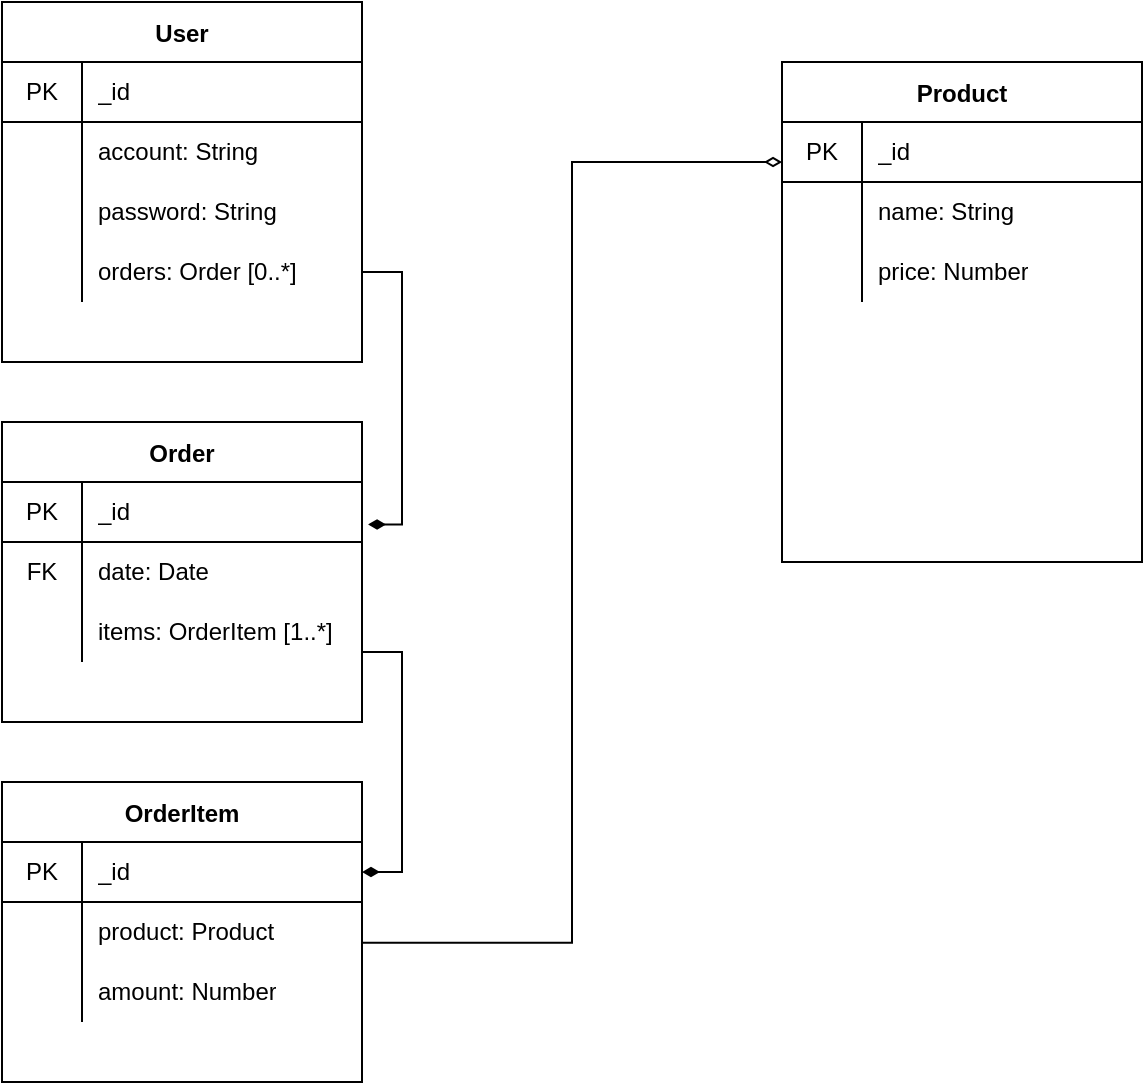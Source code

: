 <mxfile version="14.8.1" type="device"><diagram id="rpHNjIyi04DSOz5RM6VX" name="第1頁"><mxGraphModel dx="981" dy="526" grid="1" gridSize="10" guides="1" tooltips="1" connect="1" arrows="1" fold="1" page="1" pageScale="1" pageWidth="827" pageHeight="1169" math="0" shadow="0"><root><mxCell id="0"/><mxCell id="1" parent="0"/><mxCell id="RudMAukHSEvG2LXFUKVg-15" value="User" style="shape=table;startSize=30;container=1;collapsible=0;childLayout=tableLayout;fixedRows=1;rowLines=0;fontStyle=1;align=center;" vertex="1" parent="1"><mxGeometry x="160" y="270" width="180" height="180" as="geometry"/></mxCell><mxCell id="RudMAukHSEvG2LXFUKVg-16" value="" style="shape=partialRectangle;html=1;whiteSpace=wrap;collapsible=0;dropTarget=0;pointerEvents=0;fillColor=none;top=0;left=0;bottom=1;right=0;points=[[0,0.5],[1,0.5]];portConstraint=eastwest;" vertex="1" parent="RudMAukHSEvG2LXFUKVg-15"><mxGeometry y="30" width="180" height="30" as="geometry"/></mxCell><mxCell id="RudMAukHSEvG2LXFUKVg-17" value="PK" style="shape=partialRectangle;html=1;whiteSpace=wrap;connectable=0;fillColor=none;top=0;left=0;bottom=0;right=0;overflow=hidden;" vertex="1" parent="RudMAukHSEvG2LXFUKVg-16"><mxGeometry width="40" height="30" as="geometry"/></mxCell><mxCell id="RudMAukHSEvG2LXFUKVg-18" value="_id" style="shape=partialRectangle;html=1;whiteSpace=wrap;connectable=0;fillColor=none;top=0;left=0;bottom=0;right=0;align=left;spacingLeft=6;overflow=hidden;" vertex="1" parent="RudMAukHSEvG2LXFUKVg-16"><mxGeometry x="40" width="140" height="30" as="geometry"/></mxCell><mxCell id="RudMAukHSEvG2LXFUKVg-19" value="" style="shape=partialRectangle;html=1;whiteSpace=wrap;collapsible=0;dropTarget=0;pointerEvents=0;fillColor=none;top=0;left=0;bottom=0;right=0;points=[[0,0.5],[1,0.5]];portConstraint=eastwest;" vertex="1" parent="RudMAukHSEvG2LXFUKVg-15"><mxGeometry y="60" width="180" height="30" as="geometry"/></mxCell><mxCell id="RudMAukHSEvG2LXFUKVg-20" value="" style="shape=partialRectangle;html=1;whiteSpace=wrap;connectable=0;fillColor=none;top=0;left=0;bottom=0;right=0;overflow=hidden;" vertex="1" parent="RudMAukHSEvG2LXFUKVg-19"><mxGeometry width="40" height="30" as="geometry"/></mxCell><mxCell id="RudMAukHSEvG2LXFUKVg-21" value="account: String" style="shape=partialRectangle;html=1;whiteSpace=wrap;connectable=0;fillColor=none;top=0;left=0;bottom=0;right=0;align=left;spacingLeft=6;overflow=hidden;" vertex="1" parent="RudMAukHSEvG2LXFUKVg-19"><mxGeometry x="40" width="140" height="30" as="geometry"/></mxCell><mxCell id="RudMAukHSEvG2LXFUKVg-22" value="" style="shape=partialRectangle;html=1;whiteSpace=wrap;collapsible=0;dropTarget=0;pointerEvents=0;fillColor=none;top=0;left=0;bottom=0;right=0;points=[[0,0.5],[1,0.5]];portConstraint=eastwest;" vertex="1" parent="RudMAukHSEvG2LXFUKVg-15"><mxGeometry y="90" width="180" height="30" as="geometry"/></mxCell><mxCell id="RudMAukHSEvG2LXFUKVg-23" value="" style="shape=partialRectangle;html=1;whiteSpace=wrap;connectable=0;fillColor=none;top=0;left=0;bottom=0;right=0;overflow=hidden;" vertex="1" parent="RudMAukHSEvG2LXFUKVg-22"><mxGeometry width="40" height="30" as="geometry"/></mxCell><mxCell id="RudMAukHSEvG2LXFUKVg-24" value="password: String" style="shape=partialRectangle;html=1;whiteSpace=wrap;connectable=0;fillColor=none;top=0;left=0;bottom=0;right=0;align=left;spacingLeft=6;overflow=hidden;" vertex="1" parent="RudMAukHSEvG2LXFUKVg-22"><mxGeometry x="40" width="140" height="30" as="geometry"/></mxCell><mxCell id="RudMAukHSEvG2LXFUKVg-48" style="shape=partialRectangle;html=1;whiteSpace=wrap;collapsible=0;dropTarget=0;pointerEvents=0;fillColor=none;top=0;left=0;bottom=0;right=0;points=[[0,0.5],[1,0.5]];portConstraint=eastwest;" vertex="1" parent="RudMAukHSEvG2LXFUKVg-15"><mxGeometry y="120" width="180" height="30" as="geometry"/></mxCell><mxCell id="RudMAukHSEvG2LXFUKVg-49" style="shape=partialRectangle;html=1;whiteSpace=wrap;connectable=0;fillColor=none;top=0;left=0;bottom=0;right=0;overflow=hidden;" vertex="1" parent="RudMAukHSEvG2LXFUKVg-48"><mxGeometry width="40" height="30" as="geometry"/></mxCell><mxCell id="RudMAukHSEvG2LXFUKVg-50" value="orders: Order [0..*]" style="shape=partialRectangle;html=1;whiteSpace=wrap;connectable=0;fillColor=none;top=0;left=0;bottom=0;right=0;align=left;spacingLeft=6;overflow=hidden;" vertex="1" parent="RudMAukHSEvG2LXFUKVg-48"><mxGeometry x="40" width="140" height="30" as="geometry"/></mxCell><mxCell id="RudMAukHSEvG2LXFUKVg-27" value="Product" style="shape=table;startSize=30;container=1;collapsible=0;childLayout=tableLayout;fixedRows=1;rowLines=0;fontStyle=1;align=center;" vertex="1" parent="1"><mxGeometry x="550" y="300" width="180" height="250" as="geometry"/></mxCell><mxCell id="RudMAukHSEvG2LXFUKVg-28" value="" style="shape=partialRectangle;html=1;whiteSpace=wrap;collapsible=0;dropTarget=0;pointerEvents=0;fillColor=none;top=0;left=0;bottom=1;right=0;points=[[0,0.5],[1,0.5]];portConstraint=eastwest;" vertex="1" parent="RudMAukHSEvG2LXFUKVg-27"><mxGeometry y="30" width="180" height="30" as="geometry"/></mxCell><mxCell id="RudMAukHSEvG2LXFUKVg-29" value="PK" style="shape=partialRectangle;html=1;whiteSpace=wrap;connectable=0;fillColor=none;top=0;left=0;bottom=0;right=0;overflow=hidden;" vertex="1" parent="RudMAukHSEvG2LXFUKVg-28"><mxGeometry width="40" height="30" as="geometry"/></mxCell><mxCell id="RudMAukHSEvG2LXFUKVg-30" value="_id" style="shape=partialRectangle;html=1;whiteSpace=wrap;connectable=0;fillColor=none;top=0;left=0;bottom=0;right=0;align=left;spacingLeft=6;overflow=hidden;" vertex="1" parent="RudMAukHSEvG2LXFUKVg-28"><mxGeometry x="40" width="140" height="30" as="geometry"/></mxCell><mxCell id="RudMAukHSEvG2LXFUKVg-31" value="" style="shape=partialRectangle;html=1;whiteSpace=wrap;collapsible=0;dropTarget=0;pointerEvents=0;fillColor=none;top=0;left=0;bottom=0;right=0;points=[[0,0.5],[1,0.5]];portConstraint=eastwest;" vertex="1" parent="RudMAukHSEvG2LXFUKVg-27"><mxGeometry y="60" width="180" height="30" as="geometry"/></mxCell><mxCell id="RudMAukHSEvG2LXFUKVg-32" value="" style="shape=partialRectangle;html=1;whiteSpace=wrap;connectable=0;fillColor=none;top=0;left=0;bottom=0;right=0;overflow=hidden;" vertex="1" parent="RudMAukHSEvG2LXFUKVg-31"><mxGeometry width="40" height="30" as="geometry"/></mxCell><mxCell id="RudMAukHSEvG2LXFUKVg-33" value="name: String" style="shape=partialRectangle;html=1;whiteSpace=wrap;connectable=0;fillColor=none;top=0;left=0;bottom=0;right=0;align=left;spacingLeft=6;overflow=hidden;" vertex="1" parent="RudMAukHSEvG2LXFUKVg-31"><mxGeometry x="40" width="140" height="30" as="geometry"/></mxCell><mxCell id="RudMAukHSEvG2LXFUKVg-34" value="" style="shape=partialRectangle;html=1;whiteSpace=wrap;collapsible=0;dropTarget=0;pointerEvents=0;fillColor=none;top=0;left=0;bottom=0;right=0;points=[[0,0.5],[1,0.5]];portConstraint=eastwest;" vertex="1" parent="RudMAukHSEvG2LXFUKVg-27"><mxGeometry y="90" width="180" height="30" as="geometry"/></mxCell><mxCell id="RudMAukHSEvG2LXFUKVg-35" value="" style="shape=partialRectangle;html=1;whiteSpace=wrap;connectable=0;fillColor=none;top=0;left=0;bottom=0;right=0;overflow=hidden;" vertex="1" parent="RudMAukHSEvG2LXFUKVg-34"><mxGeometry width="40" height="30" as="geometry"/></mxCell><mxCell id="RudMAukHSEvG2LXFUKVg-36" value="price: Number" style="shape=partialRectangle;html=1;whiteSpace=wrap;connectable=0;fillColor=none;top=0;left=0;bottom=0;right=0;align=left;spacingLeft=6;overflow=hidden;" vertex="1" parent="RudMAukHSEvG2LXFUKVg-34"><mxGeometry x="40" width="140" height="30" as="geometry"/></mxCell><mxCell id="RudMAukHSEvG2LXFUKVg-37" value="Order" style="shape=table;startSize=30;container=1;collapsible=0;childLayout=tableLayout;fixedRows=1;rowLines=0;fontStyle=1;align=center;" vertex="1" parent="1"><mxGeometry x="160" y="480" width="180" height="150" as="geometry"/></mxCell><mxCell id="RudMAukHSEvG2LXFUKVg-38" value="" style="shape=partialRectangle;html=1;whiteSpace=wrap;collapsible=0;dropTarget=0;pointerEvents=0;fillColor=none;top=0;left=0;bottom=1;right=0;points=[[0,0.5],[1,0.5]];portConstraint=eastwest;" vertex="1" parent="RudMAukHSEvG2LXFUKVg-37"><mxGeometry y="30" width="180" height="30" as="geometry"/></mxCell><mxCell id="RudMAukHSEvG2LXFUKVg-39" value="PK" style="shape=partialRectangle;html=1;whiteSpace=wrap;connectable=0;fillColor=none;top=0;left=0;bottom=0;right=0;overflow=hidden;" vertex="1" parent="RudMAukHSEvG2LXFUKVg-38"><mxGeometry width="40" height="30" as="geometry"/></mxCell><mxCell id="RudMAukHSEvG2LXFUKVg-40" value="_id" style="shape=partialRectangle;html=1;whiteSpace=wrap;connectable=0;fillColor=none;top=0;left=0;bottom=0;right=0;align=left;spacingLeft=6;overflow=hidden;" vertex="1" parent="RudMAukHSEvG2LXFUKVg-38"><mxGeometry x="40" width="140" height="30" as="geometry"/></mxCell><mxCell id="RudMAukHSEvG2LXFUKVg-41" value="" style="shape=partialRectangle;html=1;whiteSpace=wrap;collapsible=0;dropTarget=0;pointerEvents=0;fillColor=none;top=0;left=0;bottom=0;right=0;points=[[0,0.5],[1,0.5]];portConstraint=eastwest;" vertex="1" parent="RudMAukHSEvG2LXFUKVg-37"><mxGeometry y="60" width="180" height="30" as="geometry"/></mxCell><mxCell id="RudMAukHSEvG2LXFUKVg-42" value="FK" style="shape=partialRectangle;html=1;whiteSpace=wrap;connectable=0;fillColor=none;top=0;left=0;bottom=0;right=0;overflow=hidden;" vertex="1" parent="RudMAukHSEvG2LXFUKVg-41"><mxGeometry width="40" height="30" as="geometry"/></mxCell><mxCell id="RudMAukHSEvG2LXFUKVg-43" value="date: Date" style="shape=partialRectangle;html=1;whiteSpace=wrap;connectable=0;fillColor=none;top=0;left=0;bottom=0;right=0;align=left;spacingLeft=6;overflow=hidden;" vertex="1" parent="RudMAukHSEvG2LXFUKVg-41"><mxGeometry x="40" width="140" height="30" as="geometry"/></mxCell><mxCell id="RudMAukHSEvG2LXFUKVg-44" value="" style="shape=partialRectangle;html=1;whiteSpace=wrap;collapsible=0;dropTarget=0;pointerEvents=0;fillColor=none;top=0;left=0;bottom=0;right=0;points=[[0,0.5],[1,0.5]];portConstraint=eastwest;" vertex="1" parent="RudMAukHSEvG2LXFUKVg-37"><mxGeometry y="90" width="180" height="30" as="geometry"/></mxCell><mxCell id="RudMAukHSEvG2LXFUKVg-45" value="" style="shape=partialRectangle;html=1;whiteSpace=wrap;connectable=0;fillColor=none;top=0;left=0;bottom=0;right=0;overflow=hidden;" vertex="1" parent="RudMAukHSEvG2LXFUKVg-44"><mxGeometry width="40" height="30" as="geometry"/></mxCell><mxCell id="RudMAukHSEvG2LXFUKVg-46" value="items: OrderItem [1..*]" style="shape=partialRectangle;html=1;whiteSpace=wrap;connectable=0;fillColor=none;top=0;left=0;bottom=0;right=0;align=left;spacingLeft=6;overflow=hidden;" vertex="1" parent="RudMAukHSEvG2LXFUKVg-44"><mxGeometry x="40" width="140" height="30" as="geometry"/></mxCell><mxCell id="RudMAukHSEvG2LXFUKVg-52" style="edgeStyle=orthogonalEdgeStyle;rounded=0;orthogonalLoop=1;jettySize=auto;html=1;entryX=0;entryY=0.667;entryDx=0;entryDy=0;entryPerimeter=0;endArrow=diamondThin;endFill=0;exitX=0.998;exitY=0.681;exitDx=0;exitDy=0;exitPerimeter=0;" edge="1" parent="1" source="RudMAukHSEvG2LXFUKVg-57" target="RudMAukHSEvG2LXFUKVg-28"><mxGeometry relative="1" as="geometry"/></mxCell><mxCell id="RudMAukHSEvG2LXFUKVg-53" value="OrderItem" style="shape=table;startSize=30;container=1;collapsible=0;childLayout=tableLayout;fixedRows=1;rowLines=0;fontStyle=1;align=center;" vertex="1" parent="1"><mxGeometry x="160" y="660" width="180" height="150" as="geometry"/></mxCell><mxCell id="RudMAukHSEvG2LXFUKVg-54" value="" style="shape=partialRectangle;html=1;whiteSpace=wrap;collapsible=0;dropTarget=0;pointerEvents=0;fillColor=none;top=0;left=0;bottom=1;right=0;points=[[0,0.5],[1,0.5]];portConstraint=eastwest;" vertex="1" parent="RudMAukHSEvG2LXFUKVg-53"><mxGeometry y="30" width="180" height="30" as="geometry"/></mxCell><mxCell id="RudMAukHSEvG2LXFUKVg-55" value="PK" style="shape=partialRectangle;html=1;whiteSpace=wrap;connectable=0;fillColor=none;top=0;left=0;bottom=0;right=0;overflow=hidden;" vertex="1" parent="RudMAukHSEvG2LXFUKVg-54"><mxGeometry width="40" height="30" as="geometry"/></mxCell><mxCell id="RudMAukHSEvG2LXFUKVg-56" value="_id" style="shape=partialRectangle;html=1;whiteSpace=wrap;connectable=0;fillColor=none;top=0;left=0;bottom=0;right=0;align=left;spacingLeft=6;overflow=hidden;" vertex="1" parent="RudMAukHSEvG2LXFUKVg-54"><mxGeometry x="40" width="140" height="30" as="geometry"/></mxCell><mxCell id="RudMAukHSEvG2LXFUKVg-57" value="" style="shape=partialRectangle;html=1;whiteSpace=wrap;collapsible=0;dropTarget=0;pointerEvents=0;fillColor=none;top=0;left=0;bottom=0;right=0;points=[[0,0.5],[1,0.5]];portConstraint=eastwest;" vertex="1" parent="RudMAukHSEvG2LXFUKVg-53"><mxGeometry y="60" width="180" height="30" as="geometry"/></mxCell><mxCell id="RudMAukHSEvG2LXFUKVg-58" value="" style="shape=partialRectangle;html=1;whiteSpace=wrap;connectable=0;fillColor=none;top=0;left=0;bottom=0;right=0;overflow=hidden;" vertex="1" parent="RudMAukHSEvG2LXFUKVg-57"><mxGeometry width="40" height="30" as="geometry"/></mxCell><mxCell id="RudMAukHSEvG2LXFUKVg-59" value="product: Product" style="shape=partialRectangle;html=1;whiteSpace=wrap;connectable=0;fillColor=none;top=0;left=0;bottom=0;right=0;align=left;spacingLeft=6;overflow=hidden;" vertex="1" parent="RudMAukHSEvG2LXFUKVg-57"><mxGeometry x="40" width="140" height="30" as="geometry"/></mxCell><mxCell id="RudMAukHSEvG2LXFUKVg-60" value="" style="shape=partialRectangle;html=1;whiteSpace=wrap;collapsible=0;dropTarget=0;pointerEvents=0;fillColor=none;top=0;left=0;bottom=0;right=0;points=[[0,0.5],[1,0.5]];portConstraint=eastwest;" vertex="1" parent="RudMAukHSEvG2LXFUKVg-53"><mxGeometry y="90" width="180" height="30" as="geometry"/></mxCell><mxCell id="RudMAukHSEvG2LXFUKVg-61" value="" style="shape=partialRectangle;html=1;whiteSpace=wrap;connectable=0;fillColor=none;top=0;left=0;bottom=0;right=0;overflow=hidden;" vertex="1" parent="RudMAukHSEvG2LXFUKVg-60"><mxGeometry width="40" height="30" as="geometry"/></mxCell><mxCell id="RudMAukHSEvG2LXFUKVg-62" value="amount: Number" style="shape=partialRectangle;html=1;whiteSpace=wrap;connectable=0;fillColor=none;top=0;left=0;bottom=0;right=0;align=left;spacingLeft=6;overflow=hidden;" vertex="1" parent="RudMAukHSEvG2LXFUKVg-60"><mxGeometry x="40" width="140" height="30" as="geometry"/></mxCell><mxCell id="RudMAukHSEvG2LXFUKVg-63" style="edgeStyle=orthogonalEdgeStyle;rounded=0;orthogonalLoop=1;jettySize=auto;html=1;entryX=1;entryY=0.5;entryDx=0;entryDy=0;endArrow=diamondThin;endFill=1;" edge="1" parent="1" source="RudMAukHSEvG2LXFUKVg-44" target="RudMAukHSEvG2LXFUKVg-54"><mxGeometry relative="1" as="geometry"><Array as="points"><mxPoint x="360" y="595"/><mxPoint x="360" y="705"/></Array></mxGeometry></mxCell><mxCell id="RudMAukHSEvG2LXFUKVg-64" style="edgeStyle=orthogonalEdgeStyle;rounded=0;orthogonalLoop=1;jettySize=auto;html=1;entryX=1.017;entryY=0.708;entryDx=0;entryDy=0;entryPerimeter=0;endArrow=diamondThin;endFill=1;" edge="1" parent="1" source="RudMAukHSEvG2LXFUKVg-48" target="RudMAukHSEvG2LXFUKVg-38"><mxGeometry relative="1" as="geometry"><Array as="points"><mxPoint x="360" y="405"/><mxPoint x="360" y="531"/></Array></mxGeometry></mxCell></root></mxGraphModel></diagram></mxfile>